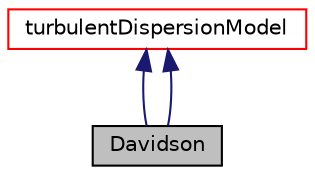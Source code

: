 digraph "Davidson"
{
  bgcolor="transparent";
  edge [fontname="Helvetica",fontsize="10",labelfontname="Helvetica",labelfontsize="10"];
  node [fontname="Helvetica",fontsize="10",shape=record];
  Node2 [label="Davidson",height=0.2,width=0.4,color="black", fillcolor="grey75", style="filled", fontcolor="black"];
  Node3 -> Node2 [dir="back",color="midnightblue",fontsize="10",style="solid",fontname="Helvetica"];
  Node3 [label="turbulentDispersionModel",height=0.2,width=0.4,color="red",URL="$a02544.html"];
  Node3 -> Node2 [dir="back",color="midnightblue",fontsize="10",style="solid",fontname="Helvetica"];
}
